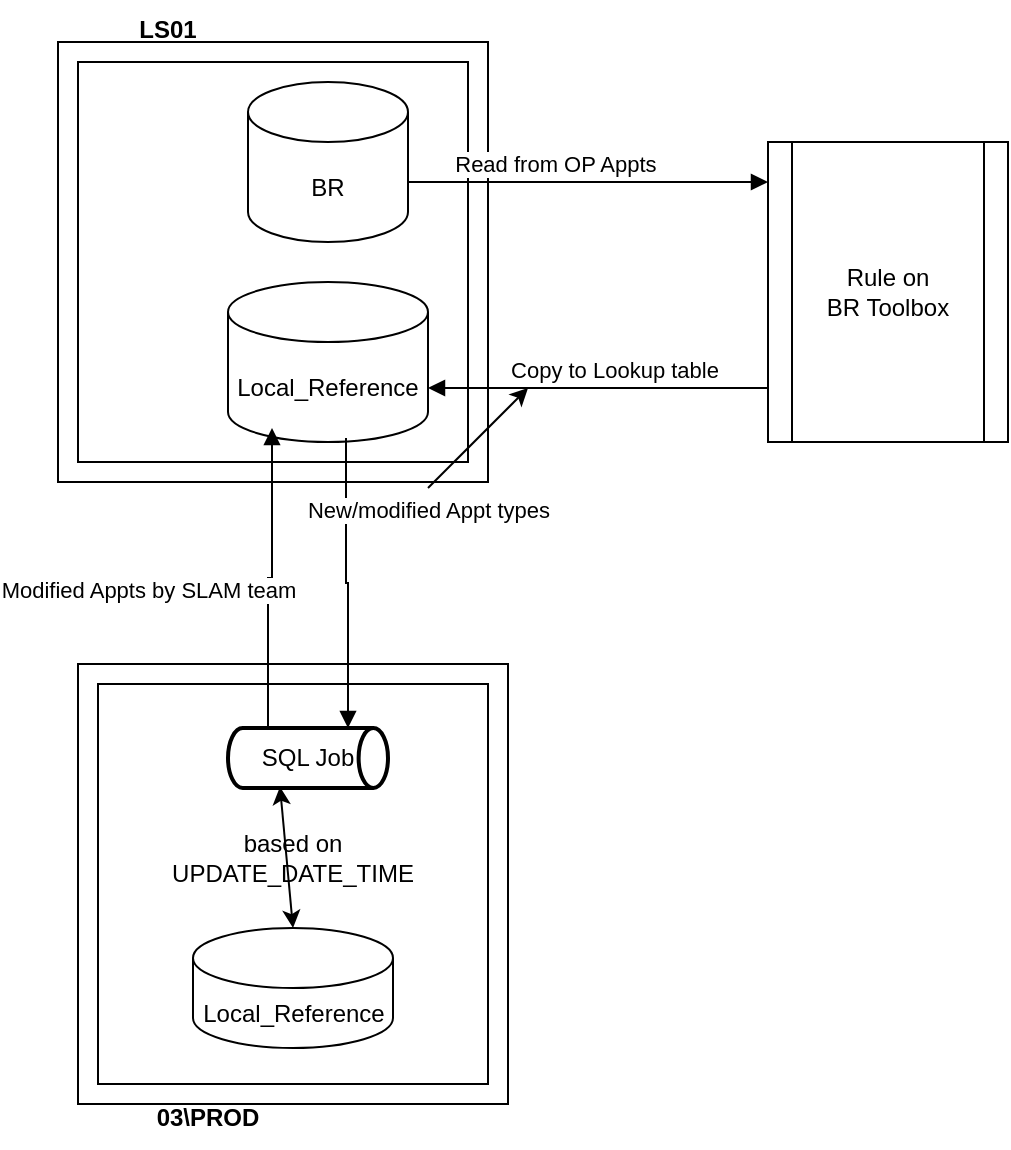 <mxfile version="21.3.5" type="github">
  <diagram name="Page-1" id="2YBvvXClWsGukQMizWep">
    <mxGraphModel dx="1434" dy="764" grid="0" gridSize="10" guides="1" tooltips="1" connect="1" arrows="1" fold="1" page="1" pageScale="1" pageWidth="850" pageHeight="1100" math="0" shadow="0">
      <root>
        <mxCell id="0" />
        <mxCell id="1" parent="0" />
        <mxCell id="t-eY9mWXdGbSjKcz9sFD-1" value="BR" style="shape=cylinder3;whiteSpace=wrap;html=1;boundedLbl=1;backgroundOutline=1;size=15;" vertex="1" parent="1">
          <mxGeometry x="310" y="87" width="80" height="80" as="geometry" />
        </mxCell>
        <mxCell id="t-eY9mWXdGbSjKcz9sFD-2" value="Local_Reference" style="shape=cylinder3;whiteSpace=wrap;html=1;boundedLbl=1;backgroundOutline=1;size=15;" vertex="1" parent="1">
          <mxGeometry x="300" y="187" width="100" height="80" as="geometry" />
        </mxCell>
        <mxCell id="t-eY9mWXdGbSjKcz9sFD-3" value="Rule on&lt;br&gt;BR Toolbox" style="shape=process;whiteSpace=wrap;html=1;backgroundOutline=1;" vertex="1" parent="1">
          <mxGeometry x="570" y="117" width="120" height="150" as="geometry" />
        </mxCell>
        <mxCell id="t-eY9mWXdGbSjKcz9sFD-7" value="" style="verticalLabelPosition=bottom;verticalAlign=top;html=1;shape=mxgraph.basic.frame;dx=10;whiteSpace=wrap;" vertex="1" parent="1">
          <mxGeometry x="215" y="67" width="215" height="220" as="geometry" />
        </mxCell>
        <mxCell id="t-eY9mWXdGbSjKcz9sFD-5" value="Read from OP Appts&amp;nbsp;" style="html=1;verticalAlign=bottom;endArrow=block;edgeStyle=elbowEdgeStyle;elbow=vertical;curved=0;rounded=0;" edge="1" parent="1">
          <mxGeometry x="0.176" relative="1" as="geometry">
            <mxPoint x="465" y="137" as="sourcePoint" />
            <Array as="points">
              <mxPoint x="390" y="137" />
            </Array>
            <mxPoint x="570" y="137" as="targetPoint" />
            <mxPoint as="offset" />
          </mxGeometry>
        </mxCell>
        <mxCell id="t-eY9mWXdGbSjKcz9sFD-6" value="Copy to Lookup table" style="html=1;verticalAlign=bottom;endArrow=block;edgeStyle=elbowEdgeStyle;elbow=vertical;curved=0;rounded=0;entryX=1;entryY=0.75;entryDx=0;entryDy=0;entryPerimeter=0;" edge="1" parent="1">
          <mxGeometry x="-0.091" relative="1" as="geometry">
            <mxPoint x="570" y="240" as="sourcePoint" />
            <Array as="points">
              <mxPoint x="495" y="240" />
            </Array>
            <mxPoint x="400" y="240" as="targetPoint" />
            <mxPoint as="offset" />
          </mxGeometry>
        </mxCell>
        <mxCell id="t-eY9mWXdGbSjKcz9sFD-8" value="LS01" style="text;html=1;strokeColor=none;fillColor=none;align=center;verticalAlign=middle;whiteSpace=wrap;rounded=0;fontStyle=1" vertex="1" parent="1">
          <mxGeometry x="240" y="46" width="60" height="30" as="geometry" />
        </mxCell>
        <mxCell id="t-eY9mWXdGbSjKcz9sFD-9" value="" style="verticalLabelPosition=bottom;verticalAlign=top;html=1;shape=mxgraph.basic.frame;dx=10;whiteSpace=wrap;" vertex="1" parent="1">
          <mxGeometry x="225" y="378" width="215" height="220" as="geometry" />
        </mxCell>
        <mxCell id="t-eY9mWXdGbSjKcz9sFD-10" value="03\PROD" style="text;html=1;strokeColor=none;fillColor=none;align=center;verticalAlign=middle;whiteSpace=wrap;rounded=0;fontStyle=1" vertex="1" parent="1">
          <mxGeometry x="260" y="590" width="60" height="30" as="geometry" />
        </mxCell>
        <mxCell id="t-eY9mWXdGbSjKcz9sFD-11" value="Local_Reference" style="shape=cylinder3;whiteSpace=wrap;html=1;boundedLbl=1;backgroundOutline=1;size=15;" vertex="1" parent="1">
          <mxGeometry x="282.5" y="510" width="100" height="60" as="geometry" />
        </mxCell>
        <mxCell id="t-eY9mWXdGbSjKcz9sFD-12" value="SQL Job" style="strokeWidth=2;html=1;shape=mxgraph.flowchart.direct_data;whiteSpace=wrap;" vertex="1" parent="1">
          <mxGeometry x="300" y="410" width="80" height="30" as="geometry" />
        </mxCell>
        <mxCell id="t-eY9mWXdGbSjKcz9sFD-14" value="New/modified Appt types" style="html=1;verticalAlign=bottom;endArrow=block;edgeStyle=elbowEdgeStyle;elbow=vertical;curved=0;rounded=0;exitX=0.59;exitY=0.975;exitDx=0;exitDy=0;exitPerimeter=0;" edge="1" parent="1" source="t-eY9mWXdGbSjKcz9sFD-2">
          <mxGeometry x="-0.384" y="41" relative="1" as="geometry">
            <mxPoint x="360" y="280" as="sourcePoint" />
            <Array as="points" />
            <mxPoint x="360" y="410" as="targetPoint" />
            <mxPoint as="offset" />
          </mxGeometry>
        </mxCell>
        <mxCell id="t-eY9mWXdGbSjKcz9sFD-15" value="Modified Appts by SLAM team" style="html=1;verticalAlign=bottom;endArrow=block;edgeStyle=elbowEdgeStyle;elbow=vertical;curved=0;rounded=0;" edge="1" parent="1">
          <mxGeometry x="-0.21" y="60" relative="1" as="geometry">
            <mxPoint x="320" y="410" as="sourcePoint" />
            <Array as="points" />
            <mxPoint x="322" y="260" as="targetPoint" />
            <mxPoint as="offset" />
          </mxGeometry>
        </mxCell>
        <mxCell id="t-eY9mWXdGbSjKcz9sFD-16" value="" style="endArrow=classic;html=1;rounded=0;" edge="1" parent="1">
          <mxGeometry width="50" height="50" relative="1" as="geometry">
            <mxPoint x="400" y="290" as="sourcePoint" />
            <mxPoint x="450" y="240" as="targetPoint" />
          </mxGeometry>
        </mxCell>
        <mxCell id="t-eY9mWXdGbSjKcz9sFD-17" value="" style="endArrow=classic;startArrow=classic;html=1;rounded=0;exitX=0.5;exitY=0;exitDx=0;exitDy=0;exitPerimeter=0;entryX=0.325;entryY=0.98;entryDx=0;entryDy=0;entryPerimeter=0;" edge="1" parent="1" source="t-eY9mWXdGbSjKcz9sFD-11" target="t-eY9mWXdGbSjKcz9sFD-12">
          <mxGeometry width="50" height="50" relative="1" as="geometry">
            <mxPoint x="290" y="510" as="sourcePoint" />
            <mxPoint x="340" y="460" as="targetPoint" />
          </mxGeometry>
        </mxCell>
        <mxCell id="t-eY9mWXdGbSjKcz9sFD-18" value="based on UPDATE_DATE_TIME" style="text;html=1;strokeColor=none;fillColor=none;align=center;verticalAlign=middle;whiteSpace=wrap;rounded=0;" vertex="1" parent="1">
          <mxGeometry x="296" y="460" width="73" height="30" as="geometry" />
        </mxCell>
      </root>
    </mxGraphModel>
  </diagram>
</mxfile>
